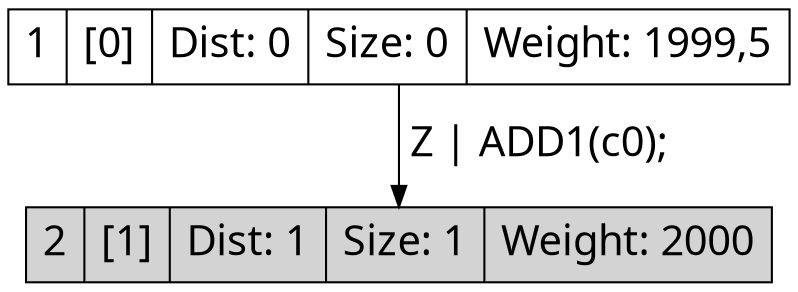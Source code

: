 digraph g{
node[shape=record fontname=Calibri fontsize = 20]
edge[fontname = Calibri fontsize = 20]
0->1[label=" Z | ADD1(c0); "]
0[label="1 | [0] | Dist: 0 | Size: 0 | Weight: 1999,5"]
1[label="2 | [1] | Dist: 1 | Size: 1 | Weight: 2000"]
1[fillcolor = lightgrey, style=filled]}
